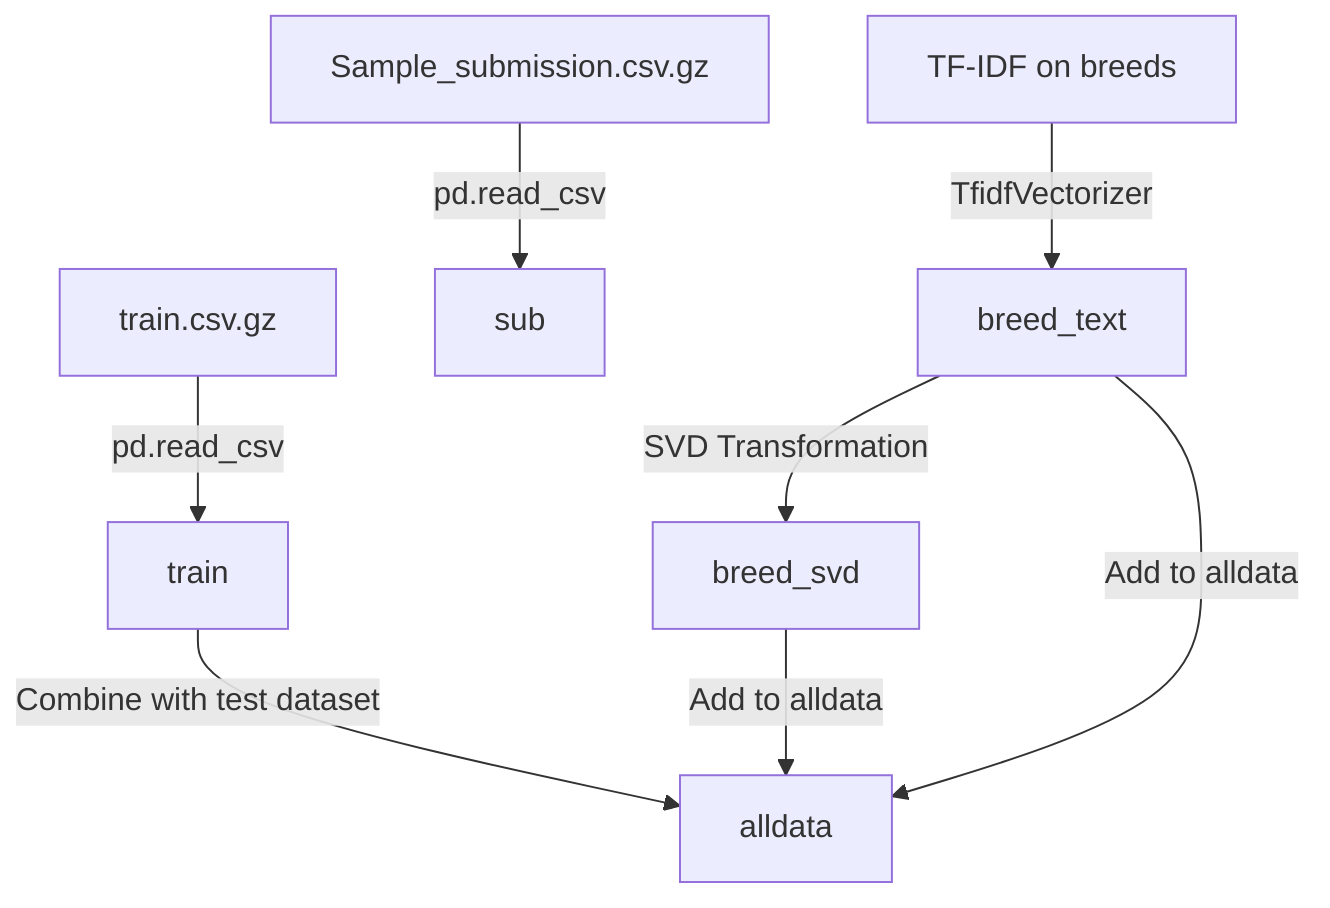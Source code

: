 flowchart TD
    %% Start of the flowchart
    A["train.csv.gz"] --> |"pd.read_csv"| B["train"]
    B --> |"Combine with test dataset"| C["alldata"]
    
    D["Sample_submission.csv.gz"] --> |"pd.read_csv"| E["sub"]
    
    %% Feature processing and transformations
    F["TF-IDF on breeds"] --> |"TfidfVectorizer"| G["breed_text"]
    G --> |"SVD Transformation"| H["breed_svd"]
    
    %% Data flow continuation
    H --> |"Add to alldata"| C
    G --> |"Add to alldata"| C